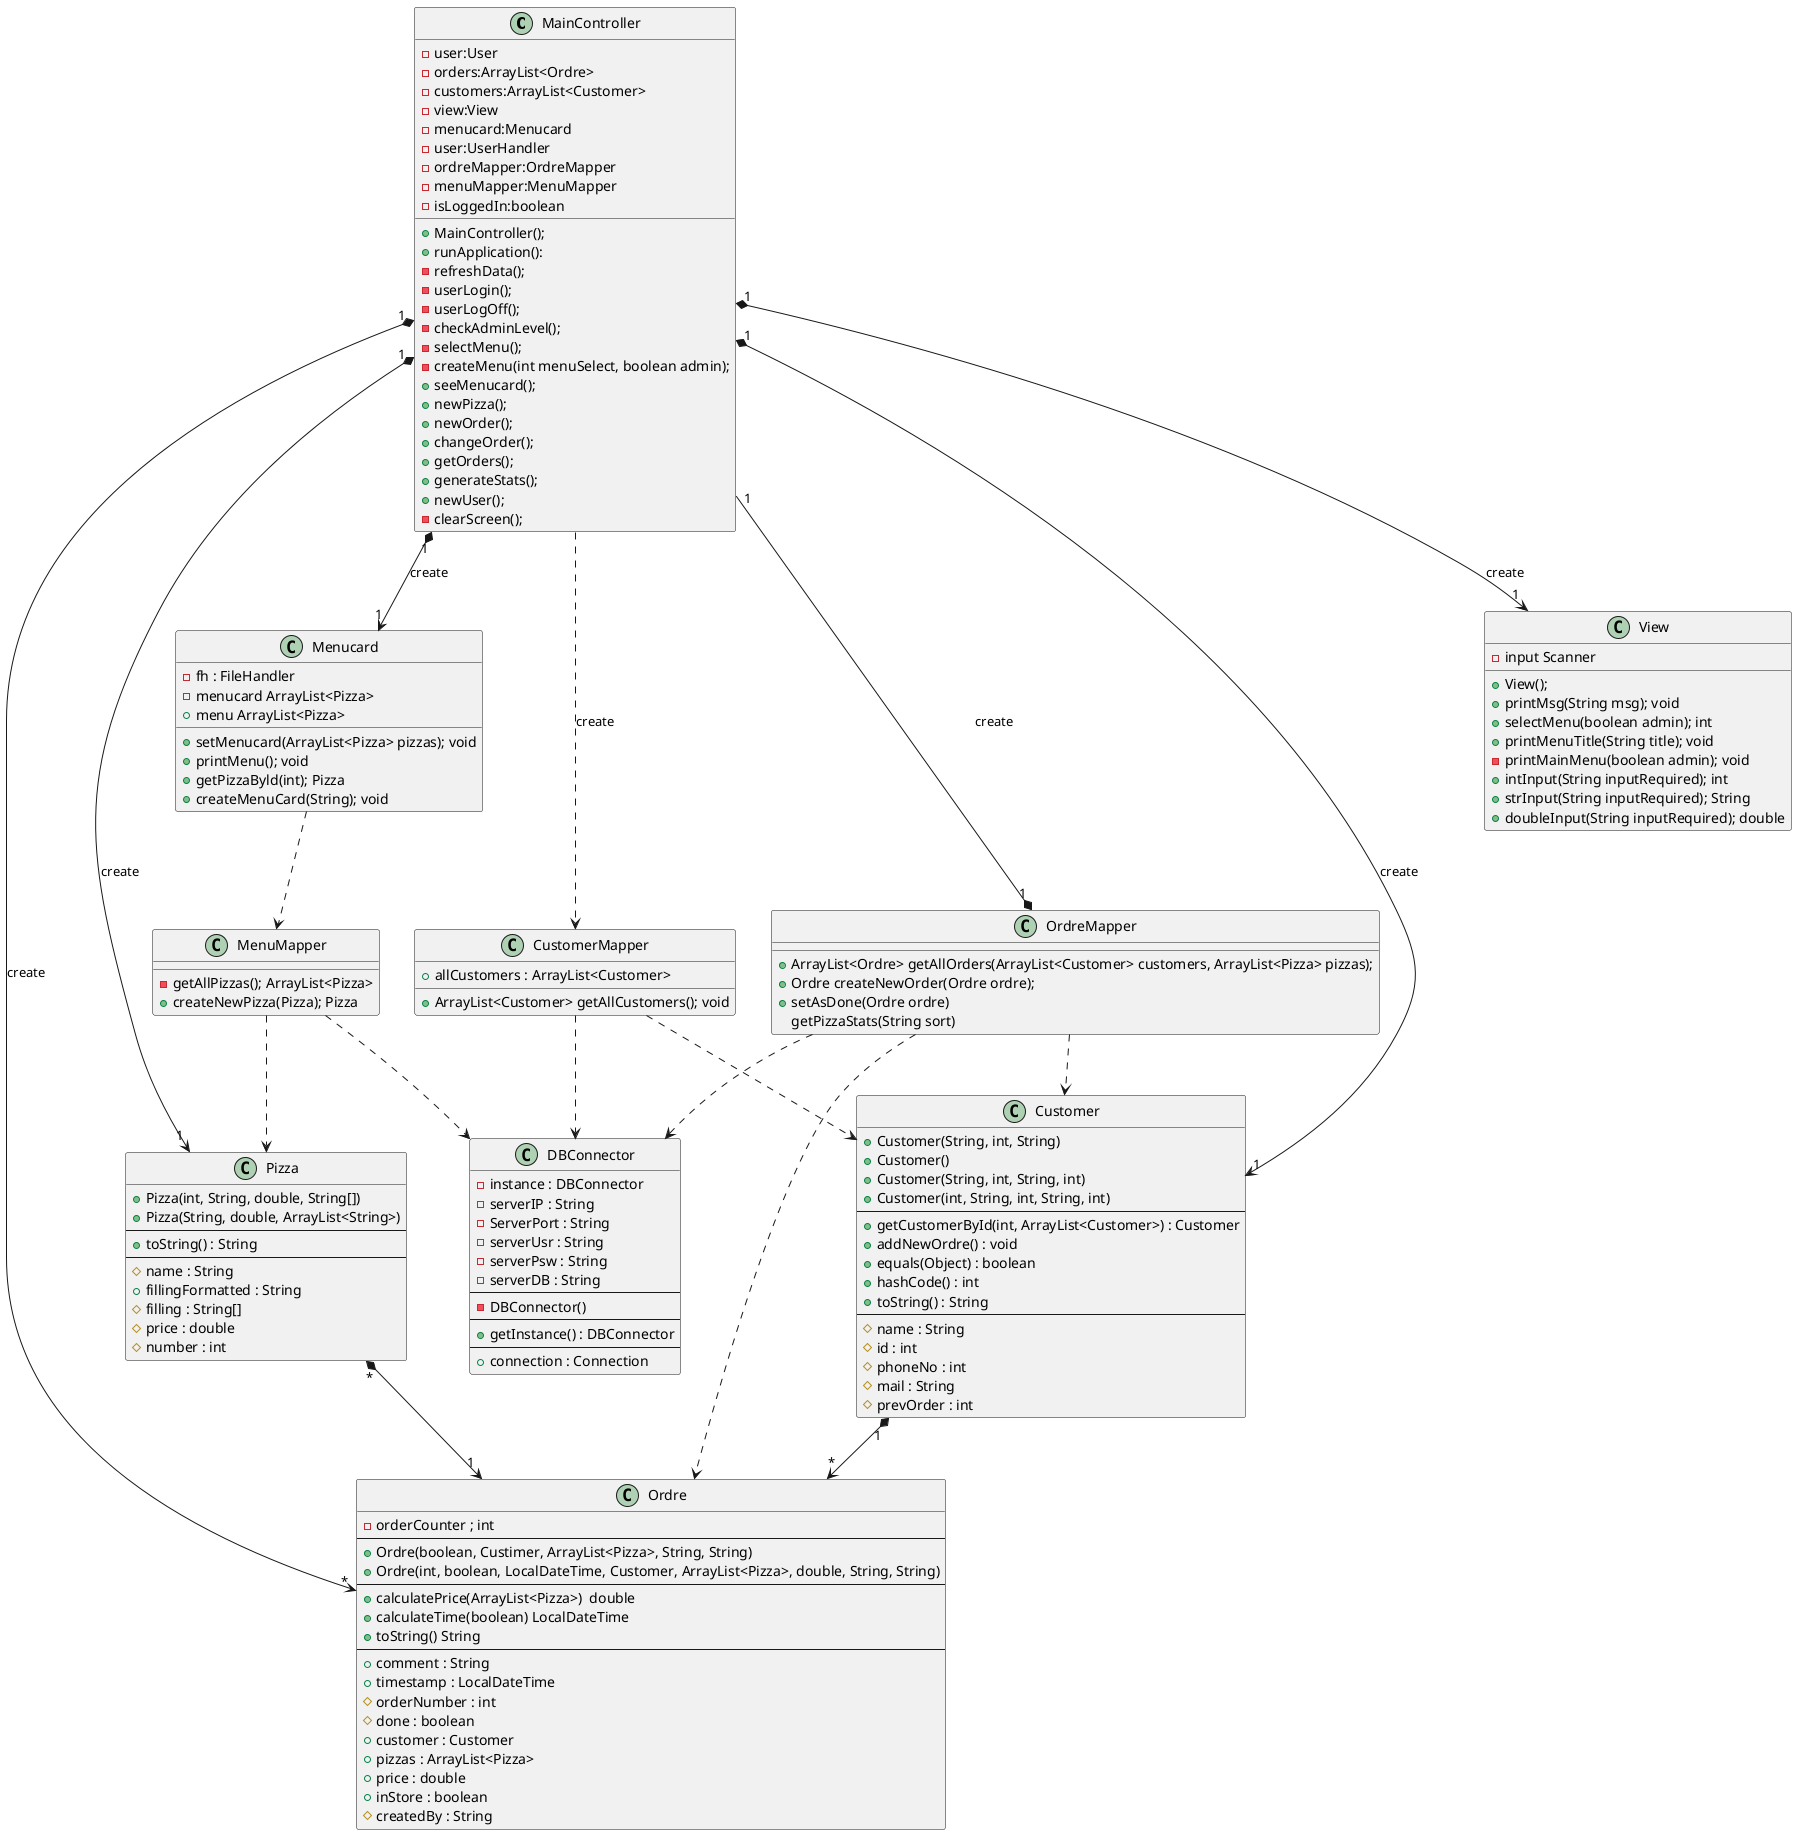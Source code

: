 @startuml

Class MainController{
-user:User
-orders:ArrayList<Ordre>
-customers:ArrayList<Customer>
-view:View
-menucard:Menucard
-user:UserHandler
-ordreMapper:OrdreMapper
-menuMapper:MenuMapper
-isLoggedIn:boolean

+MainController();
+runApplication():
-refreshData();
-userLogin();
-userLogOff();
-checkAdminLevel();
-selectMenu();
-createMenu(int menuSelect, boolean admin);
+seeMenucard();
+newPizza();
+newOrder();
+changeOrder();
+getOrders();
+generateStats();
+newUser();
-clearScreen();
}
class OrdreMapper{
+ArrayList<Ordre> getAllOrders(ArrayList<Customer> customers, ArrayList<Pizza> pizzas);
+Ordre createNewOrder(Ordre ordre);
+setAsDone(Ordre ordre)
getPizzaStats(String sort)
}
 class CustomerMapper{
+ArrayList<Customer> getAllCustomers(); void
+allCustomers : ArrayList<Customer>
}
Class View{
-input Scanner
+View();
+printMsg(String msg); void
+selectMenu(boolean admin); int
+printMenuTitle(String title); void
-printMainMenu(boolean admin); void
+intInput(String inputRequired); int
+strInput(String inputRequired); String
+doubleInput(String inputRequired); double
}
class Menucard{
-fh : FileHandler
+setMenucard(ArrayList<Pizza> pizzas); void
+printMenu(); void
+getPizzaByld(int); Pizza
+createMenuCard(String); void
-menucard ArrayList<Pizza>
+menu ArrayList<Pizza>
}
Class MenuMapper{
-getAllPizzas(); ArrayList<Pizza>
+createNewPizza(Pizza); Pizza
}
Class Ordre{
-orderCounter ; int
--
+Ordre(boolean, Custimer, ArrayList<Pizza>, String, String)
+Ordre(int, boolean, LocalDateTime, Customer, ArrayList<Pizza>, double, String, String)
--
+calculatePrice(ArrayList<Pizza>)  double
+calculateTime(boolean) LocalDateTime
+toString() String
--
+comment : String
+timestamp : LocalDateTime
#orderNumber : int
#done : boolean
+customer : Customer
+pizzas : ArrayList<Pizza>
+price : double
+inStore : boolean
#createdBy : String
}
class DBConnector{
-instance : DBConnector
-serverIP : String
-ServerPort : String
-serverUsr : String
-serverPsw : String
-serverDB : String
--
-DBConnector()
--
+getInstance() : DBConnector
--
+connection : Connection
}
class Pizza {
+Pizza(int, String, double, String[])
+Pizza(String, double, ArrayList<String>)
--
+toString() : String
--
#name : String
+fillingFormatted : String
#filling : String[]
#price : double
#number : int
}

class Customer{
+Customer(String, int, String)
+Customer()
+Customer(String, int, String, int)
+Customer(int, String, int, String, int)
--
+getCustomerById(int, ArrayList<Customer>) : Customer
+addNewOrdre() : void
+equals(Object) : boolean
+hashCode() : int
+toString() : String
--
#name : String
#id : int
#phoneNo : int
#mail : String
#prevOrder : int
}

OrdreMapper ..> Ordre
Menucard ..> MenuMapper
MenuMapper ..> Pizza
OrdreMapper ..> Customer
CustomerMapper ..> Customer
CustomerMapper ..> DBConnector
OrdreMapper ..> DBConnector
MenuMapper ..> DBConnector
Pizza "*" *--> "1" Ordre
Customer "1" *--> "*" Ordre
MainController "1" *--> "1" Customer : create
MainController "1" *--> "1" Pizza : create
MainController "1" *--> "*" Ordre : create
MainController "1" *--> "1" Menucard : create
MainController "1" *--> "1" View : create
MainController ..> CustomerMapper : create
MainController "1" --*  "1" OrdreMapper : create

@enduml